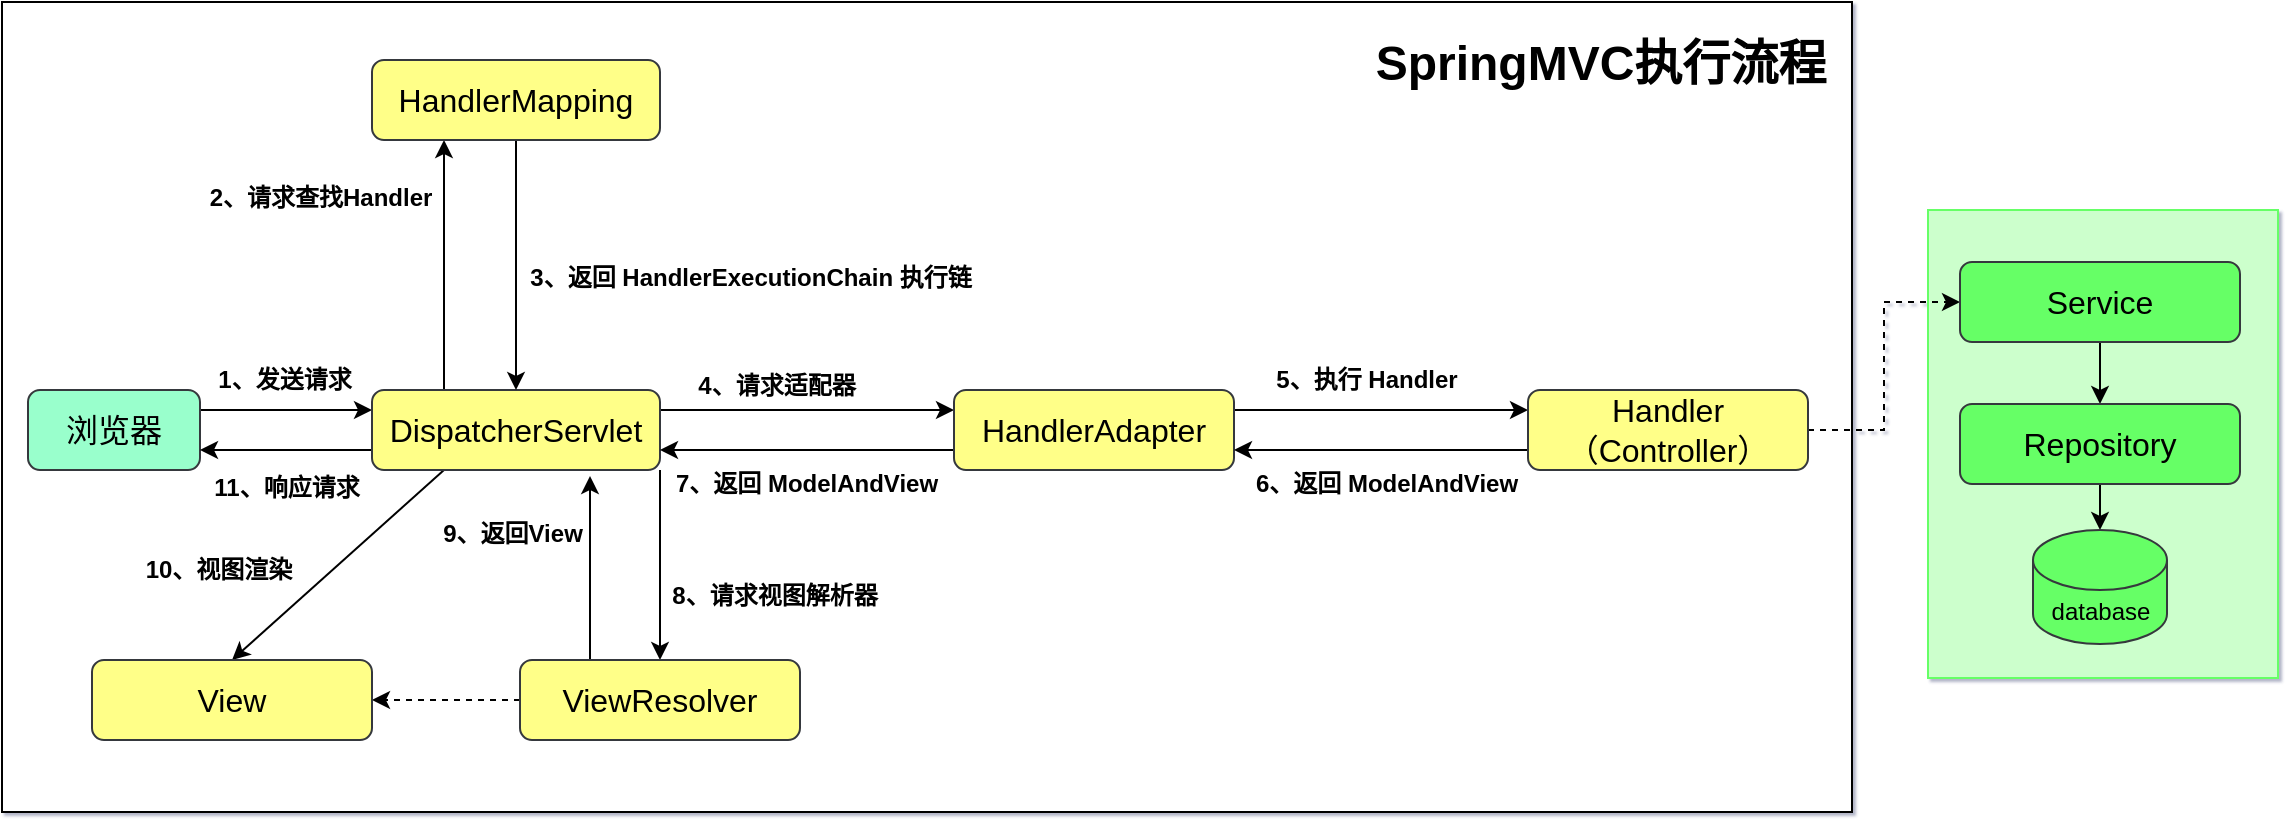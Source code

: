 <mxfile version="16.4.5" type="github"><diagram id="yPnHIx1IrA3ycR2xPXmr" name="Page-1"><mxGraphModel dx="950" dy="540" grid="0" gridSize="10" guides="1" tooltips="1" connect="1" arrows="1" fold="1" page="1" pageScale="1" pageWidth="827" pageHeight="1169" background="#ffffff" math="0" shadow="1"><root><mxCell id="0"/><mxCell id="1" parent="0"/><mxCell id="8VNPQ6bqxx4rgJWQp0vG-77" value="" style="rounded=0;whiteSpace=wrap;html=1;shadow=0;sketch=0;strokeColor=#000000;fillColor=#FFFFFF;gradientColor=none;" parent="1" vertex="1"><mxGeometry x="66" y="67" width="925" height="405" as="geometry"/></mxCell><mxCell id="8VNPQ6bqxx4rgJWQp0vG-70" value="" style="rounded=0;whiteSpace=wrap;html=1;shadow=0;sketch=0;fillColor=#CCFFCC;gradientColor=none;strokeColor=#66FF66;" parent="1" vertex="1"><mxGeometry x="1029" y="171" width="175" height="234" as="geometry"/></mxCell><mxCell id="8VNPQ6bqxx4rgJWQp0vG-13" style="edgeStyle=none;rounded=0;orthogonalLoop=1;jettySize=auto;html=1;exitX=1;exitY=0.25;exitDx=0;exitDy=0;entryX=0;entryY=0.25;entryDx=0;entryDy=0;" parent="1" source="MffODrW7TsQInm0gL07I-4" target="8VNPQ6bqxx4rgJWQp0vG-1" edge="1"><mxGeometry relative="1" as="geometry"/></mxCell><mxCell id="MffODrW7TsQInm0gL07I-4" value="浏览器" style="rounded=1;whiteSpace=wrap;html=1;fillColor=#99FFCC;strokeColor=#36393d;fontSize=16;shadow=0;sketch=0;" parent="1" vertex="1"><mxGeometry x="79" y="261" width="86" height="40" as="geometry"/></mxCell><mxCell id="8VNPQ6bqxx4rgJWQp0vG-26" style="edgeStyle=orthogonalEdgeStyle;rounded=0;orthogonalLoop=1;jettySize=auto;html=1;exitX=1;exitY=0.25;exitDx=0;exitDy=0;entryX=0;entryY=0.25;entryDx=0;entryDy=0;" parent="1" source="8VNPQ6bqxx4rgJWQp0vG-1" target="8VNPQ6bqxx4rgJWQp0vG-2" edge="1"><mxGeometry relative="1" as="geometry"/></mxCell><mxCell id="8VNPQ6bqxx4rgJWQp0vG-31" style="edgeStyle=orthogonalEdgeStyle;rounded=0;orthogonalLoop=1;jettySize=auto;html=1;exitX=0;exitY=0.75;exitDx=0;exitDy=0;entryX=1;entryY=0.75;entryDx=0;entryDy=0;" parent="1" source="8VNPQ6bqxx4rgJWQp0vG-1" target="MffODrW7TsQInm0gL07I-4" edge="1"><mxGeometry relative="1" as="geometry"/></mxCell><mxCell id="8VNPQ6bqxx4rgJWQp0vG-50" style="edgeStyle=none;rounded=0;orthogonalLoop=1;jettySize=auto;html=1;exitX=1;exitY=1;exitDx=0;exitDy=0;" parent="1" source="8VNPQ6bqxx4rgJWQp0vG-1" target="8VNPQ6bqxx4rgJWQp0vG-6" edge="1"><mxGeometry relative="1" as="geometry"/></mxCell><mxCell id="8VNPQ6bqxx4rgJWQp0vG-53" style="edgeStyle=none;rounded=0;orthogonalLoop=1;jettySize=auto;html=1;exitX=0.25;exitY=1;exitDx=0;exitDy=0;entryX=0.5;entryY=0;entryDx=0;entryDy=0;" parent="1" source="8VNPQ6bqxx4rgJWQp0vG-1" target="8VNPQ6bqxx4rgJWQp0vG-30" edge="1"><mxGeometry relative="1" as="geometry"/></mxCell><mxCell id="8VNPQ6bqxx4rgJWQp0vG-55" style="edgeStyle=none;rounded=0;orthogonalLoop=1;jettySize=auto;html=1;exitX=0.25;exitY=0;exitDx=0;exitDy=0;entryX=0.25;entryY=1;entryDx=0;entryDy=0;" parent="1" source="8VNPQ6bqxx4rgJWQp0vG-1" target="8VNPQ6bqxx4rgJWQp0vG-4" edge="1"><mxGeometry relative="1" as="geometry"/></mxCell><mxCell id="8VNPQ6bqxx4rgJWQp0vG-1" value="DispatcherServlet&lt;br&gt;" style="rounded=1;whiteSpace=wrap;html=1;fillColor=#ffff88;strokeColor=#36393d;fontSize=16;sketch=0;" parent="1" vertex="1"><mxGeometry x="251" y="261" width="144" height="40" as="geometry"/></mxCell><mxCell id="8VNPQ6bqxx4rgJWQp0vG-27" style="edgeStyle=orthogonalEdgeStyle;rounded=0;orthogonalLoop=1;jettySize=auto;html=1;exitX=1;exitY=0.25;exitDx=0;exitDy=0;entryX=0;entryY=0.25;entryDx=0;entryDy=0;" parent="1" source="8VNPQ6bqxx4rgJWQp0vG-2" target="8VNPQ6bqxx4rgJWQp0vG-5" edge="1"><mxGeometry relative="1" as="geometry"/></mxCell><mxCell id="8VNPQ6bqxx4rgJWQp0vG-29" style="edgeStyle=orthogonalEdgeStyle;rounded=0;orthogonalLoop=1;jettySize=auto;html=1;exitX=0;exitY=0.75;exitDx=0;exitDy=0;entryX=1;entryY=0.75;entryDx=0;entryDy=0;" parent="1" source="8VNPQ6bqxx4rgJWQp0vG-2" target="8VNPQ6bqxx4rgJWQp0vG-1" edge="1"><mxGeometry relative="1" as="geometry"/></mxCell><mxCell id="8VNPQ6bqxx4rgJWQp0vG-2" value="HandlerAdapter" style="rounded=1;whiteSpace=wrap;html=1;fillColor=#ffff88;strokeColor=#36393d;fontSize=16;sketch=0;" parent="1" vertex="1"><mxGeometry x="542" y="261" width="140" height="40" as="geometry"/></mxCell><mxCell id="8VNPQ6bqxx4rgJWQp0vG-57" style="edgeStyle=none;rounded=0;orthogonalLoop=1;jettySize=auto;html=1;exitX=0.5;exitY=1;exitDx=0;exitDy=0;entryX=0.5;entryY=0;entryDx=0;entryDy=0;" parent="1" source="8VNPQ6bqxx4rgJWQp0vG-4" target="8VNPQ6bqxx4rgJWQp0vG-1" edge="1"><mxGeometry relative="1" as="geometry"/></mxCell><mxCell id="8VNPQ6bqxx4rgJWQp0vG-4" value="HandlerMapping" style="rounded=1;whiteSpace=wrap;html=1;fillColor=#ffff88;strokeColor=#36393d;fontSize=16;sketch=0;" parent="1" vertex="1"><mxGeometry x="251" y="96" width="144" height="40" as="geometry"/></mxCell><mxCell id="8VNPQ6bqxx4rgJWQp0vG-28" style="edgeStyle=orthogonalEdgeStyle;rounded=0;orthogonalLoop=1;jettySize=auto;html=1;exitX=0;exitY=0.75;exitDx=0;exitDy=0;entryX=1;entryY=0.75;entryDx=0;entryDy=0;" parent="1" source="8VNPQ6bqxx4rgJWQp0vG-5" target="8VNPQ6bqxx4rgJWQp0vG-2" edge="1"><mxGeometry relative="1" as="geometry"/></mxCell><mxCell id="8VNPQ6bqxx4rgJWQp0vG-78" style="edgeStyle=orthogonalEdgeStyle;rounded=0;orthogonalLoop=1;jettySize=auto;html=1;exitX=1;exitY=0.5;exitDx=0;exitDy=0;entryX=0;entryY=0.5;entryDx=0;entryDy=0;dashed=1;" parent="1" source="8VNPQ6bqxx4rgJWQp0vG-5" target="8VNPQ6bqxx4rgJWQp0vG-63" edge="1"><mxGeometry relative="1" as="geometry"/></mxCell><mxCell id="8VNPQ6bqxx4rgJWQp0vG-5" value="Handler（Controller）" style="rounded=1;whiteSpace=wrap;html=1;fillColor=#ffff88;strokeColor=#36393d;fontSize=16;sketch=0;" parent="1" vertex="1"><mxGeometry x="829" y="261" width="140" height="40" as="geometry"/></mxCell><mxCell id="8VNPQ6bqxx4rgJWQp0vG-51" style="edgeStyle=none;rounded=0;orthogonalLoop=1;jettySize=auto;html=1;exitX=0.25;exitY=0;exitDx=0;exitDy=0;" parent="1" source="8VNPQ6bqxx4rgJWQp0vG-6" edge="1"><mxGeometry relative="1" as="geometry"><mxPoint x="360" y="304" as="targetPoint"/></mxGeometry></mxCell><mxCell id="8VNPQ6bqxx4rgJWQp0vG-62" style="edgeStyle=none;rounded=0;orthogonalLoop=1;jettySize=auto;html=1;exitX=0;exitY=0.5;exitDx=0;exitDy=0;entryX=1;entryY=0.5;entryDx=0;entryDy=0;dashed=1;" parent="1" source="8VNPQ6bqxx4rgJWQp0vG-6" target="8VNPQ6bqxx4rgJWQp0vG-30" edge="1"><mxGeometry relative="1" as="geometry"/></mxCell><mxCell id="8VNPQ6bqxx4rgJWQp0vG-6" value="ViewResolver" style="rounded=1;whiteSpace=wrap;html=1;fillColor=#ffff88;strokeColor=#36393d;fontSize=16;sketch=0;" parent="1" vertex="1"><mxGeometry x="325" y="396" width="140" height="40" as="geometry"/></mxCell><mxCell id="8VNPQ6bqxx4rgJWQp0vG-10" value="1、发送请求" style="text;html=1;strokeColor=none;fillColor=none;align=center;verticalAlign=middle;whiteSpace=wrap;rounded=0;shadow=0;sketch=0;fontStyle=1" parent="1" vertex="1"><mxGeometry x="160" y="244" width="95" height="24" as="geometry"/></mxCell><mxCell id="8VNPQ6bqxx4rgJWQp0vG-30" value="View" style="rounded=1;whiteSpace=wrap;html=1;fillColor=#ffff88;strokeColor=#36393d;fontSize=16;sketch=0;" parent="1" vertex="1"><mxGeometry x="111" y="396" width="140" height="40" as="geometry"/></mxCell><mxCell id="8VNPQ6bqxx4rgJWQp0vG-39" value="2、请求查找Handler" style="text;html=1;align=center;verticalAlign=middle;resizable=0;points=[];autosize=1;strokeColor=none;fillColor=none;fontStyle=1" parent="1" vertex="1"><mxGeometry x="164" y="156" width="121" height="18" as="geometry"/></mxCell><mxCell id="8VNPQ6bqxx4rgJWQp0vG-40" value="3、返回 HandlerExecutionChain 执行链" style="text;html=1;align=center;verticalAlign=middle;resizable=0;points=[];autosize=1;strokeColor=none;fillColor=none;fontStyle=1" parent="1" vertex="1"><mxGeometry x="324" y="196" width="231" height="18" as="geometry"/></mxCell><mxCell id="8VNPQ6bqxx4rgJWQp0vG-42" value="4、请求适配器" style="text;html=1;align=center;verticalAlign=middle;resizable=0;points=[];autosize=1;strokeColor=none;fillColor=none;rotation=0;fontStyle=1" parent="1" vertex="1"><mxGeometry x="408" y="250" width="89" height="18" as="geometry"/></mxCell><mxCell id="8VNPQ6bqxx4rgJWQp0vG-43" value="5、执行 Handler" style="text;html=1;align=center;verticalAlign=middle;resizable=0;points=[];autosize=1;strokeColor=none;fillColor=none;fontStyle=1" parent="1" vertex="1"><mxGeometry x="697" y="247" width="101" height="18" as="geometry"/></mxCell><mxCell id="8VNPQ6bqxx4rgJWQp0vG-44" value="6、返回 ModelAndView" style="text;html=1;align=center;verticalAlign=middle;resizable=0;points=[];autosize=1;strokeColor=none;fillColor=none;fontStyle=1" parent="1" vertex="1"><mxGeometry x="687" y="299" width="141" height="18" as="geometry"/></mxCell><mxCell id="8VNPQ6bqxx4rgJWQp0vG-46" value="7、返回 ModelAndView" style="text;html=1;align=center;verticalAlign=middle;resizable=0;points=[];autosize=1;strokeColor=none;fillColor=none;fontStyle=1" parent="1" vertex="1"><mxGeometry x="397" y="299" width="141" height="18" as="geometry"/></mxCell><mxCell id="8VNPQ6bqxx4rgJWQp0vG-47" value="8、请求视图解析器" style="text;html=1;align=center;verticalAlign=middle;resizable=0;points=[];autosize=1;strokeColor=none;fillColor=none;fontStyle=1" parent="1" vertex="1"><mxGeometry x="395" y="355" width="113" height="18" as="geometry"/></mxCell><mxCell id="8VNPQ6bqxx4rgJWQp0vG-48" value="9、返回View" style="text;html=1;align=center;verticalAlign=middle;resizable=0;points=[];autosize=1;strokeColor=none;fillColor=none;fontStyle=1" parent="1" vertex="1"><mxGeometry x="281" y="324" width="80" height="18" as="geometry"/></mxCell><mxCell id="8VNPQ6bqxx4rgJWQp0vG-58" value="10、视图渲染" style="text;html=1;align=center;verticalAlign=middle;resizable=0;points=[];autosize=1;strokeColor=none;fillColor=none;fontStyle=1" parent="1" vertex="1"><mxGeometry x="132" y="342" width="83" height="18" as="geometry"/></mxCell><mxCell id="8VNPQ6bqxx4rgJWQp0vG-59" value="11、响应请求" style="text;html=1;align=center;verticalAlign=middle;resizable=0;points=[];autosize=1;strokeColor=none;fillColor=none;fontStyle=1" parent="1" vertex="1"><mxGeometry x="166.5" y="301" width="83" height="18" as="geometry"/></mxCell><mxCell id="8VNPQ6bqxx4rgJWQp0vG-68" style="edgeStyle=none;rounded=0;orthogonalLoop=1;jettySize=auto;html=1;exitX=0.5;exitY=1;exitDx=0;exitDy=0;entryX=0.5;entryY=0;entryDx=0;entryDy=0;" parent="1" source="8VNPQ6bqxx4rgJWQp0vG-63" target="8VNPQ6bqxx4rgJWQp0vG-64" edge="1"><mxGeometry relative="1" as="geometry"/></mxCell><mxCell id="8VNPQ6bqxx4rgJWQp0vG-63" value="Service" style="rounded=1;whiteSpace=wrap;html=1;fillColor=#66FF66;strokeColor=#36393d;fontSize=16;sketch=0;" parent="1" vertex="1"><mxGeometry x="1045" y="197" width="140" height="40" as="geometry"/></mxCell><mxCell id="8VNPQ6bqxx4rgJWQp0vG-69" style="edgeStyle=none;rounded=0;orthogonalLoop=1;jettySize=auto;html=1;exitX=0.5;exitY=1;exitDx=0;exitDy=0;entryX=0.5;entryY=0;entryDx=0;entryDy=0;entryPerimeter=0;" parent="1" source="8VNPQ6bqxx4rgJWQp0vG-64" target="8VNPQ6bqxx4rgJWQp0vG-67" edge="1"><mxGeometry relative="1" as="geometry"/></mxCell><mxCell id="8VNPQ6bqxx4rgJWQp0vG-64" value="Repository" style="rounded=1;whiteSpace=wrap;html=1;fillColor=#66FF66;strokeColor=#36393d;fontSize=16;sketch=0;" parent="1" vertex="1"><mxGeometry x="1045" y="268" width="140" height="40" as="geometry"/></mxCell><mxCell id="8VNPQ6bqxx4rgJWQp0vG-67" value="database" style="shape=cylinder3;whiteSpace=wrap;html=1;boundedLbl=1;backgroundOutline=1;size=15;shadow=0;sketch=0;fillColor=#66FF66;strokeColor=#36393d;" parent="1" vertex="1"><mxGeometry x="1081.5" y="331" width="67" height="57" as="geometry"/></mxCell><mxCell id="8VNPQ6bqxx4rgJWQp0vG-83" value="SpringMVC执行流程" style="text;strokeColor=none;fillColor=none;html=1;fontSize=24;fontStyle=1;verticalAlign=middle;align=center;shadow=0;sketch=0;" parent="1" vertex="1"><mxGeometry x="815" y="78" width="100" height="40" as="geometry"/></mxCell></root></mxGraphModel></diagram></mxfile>